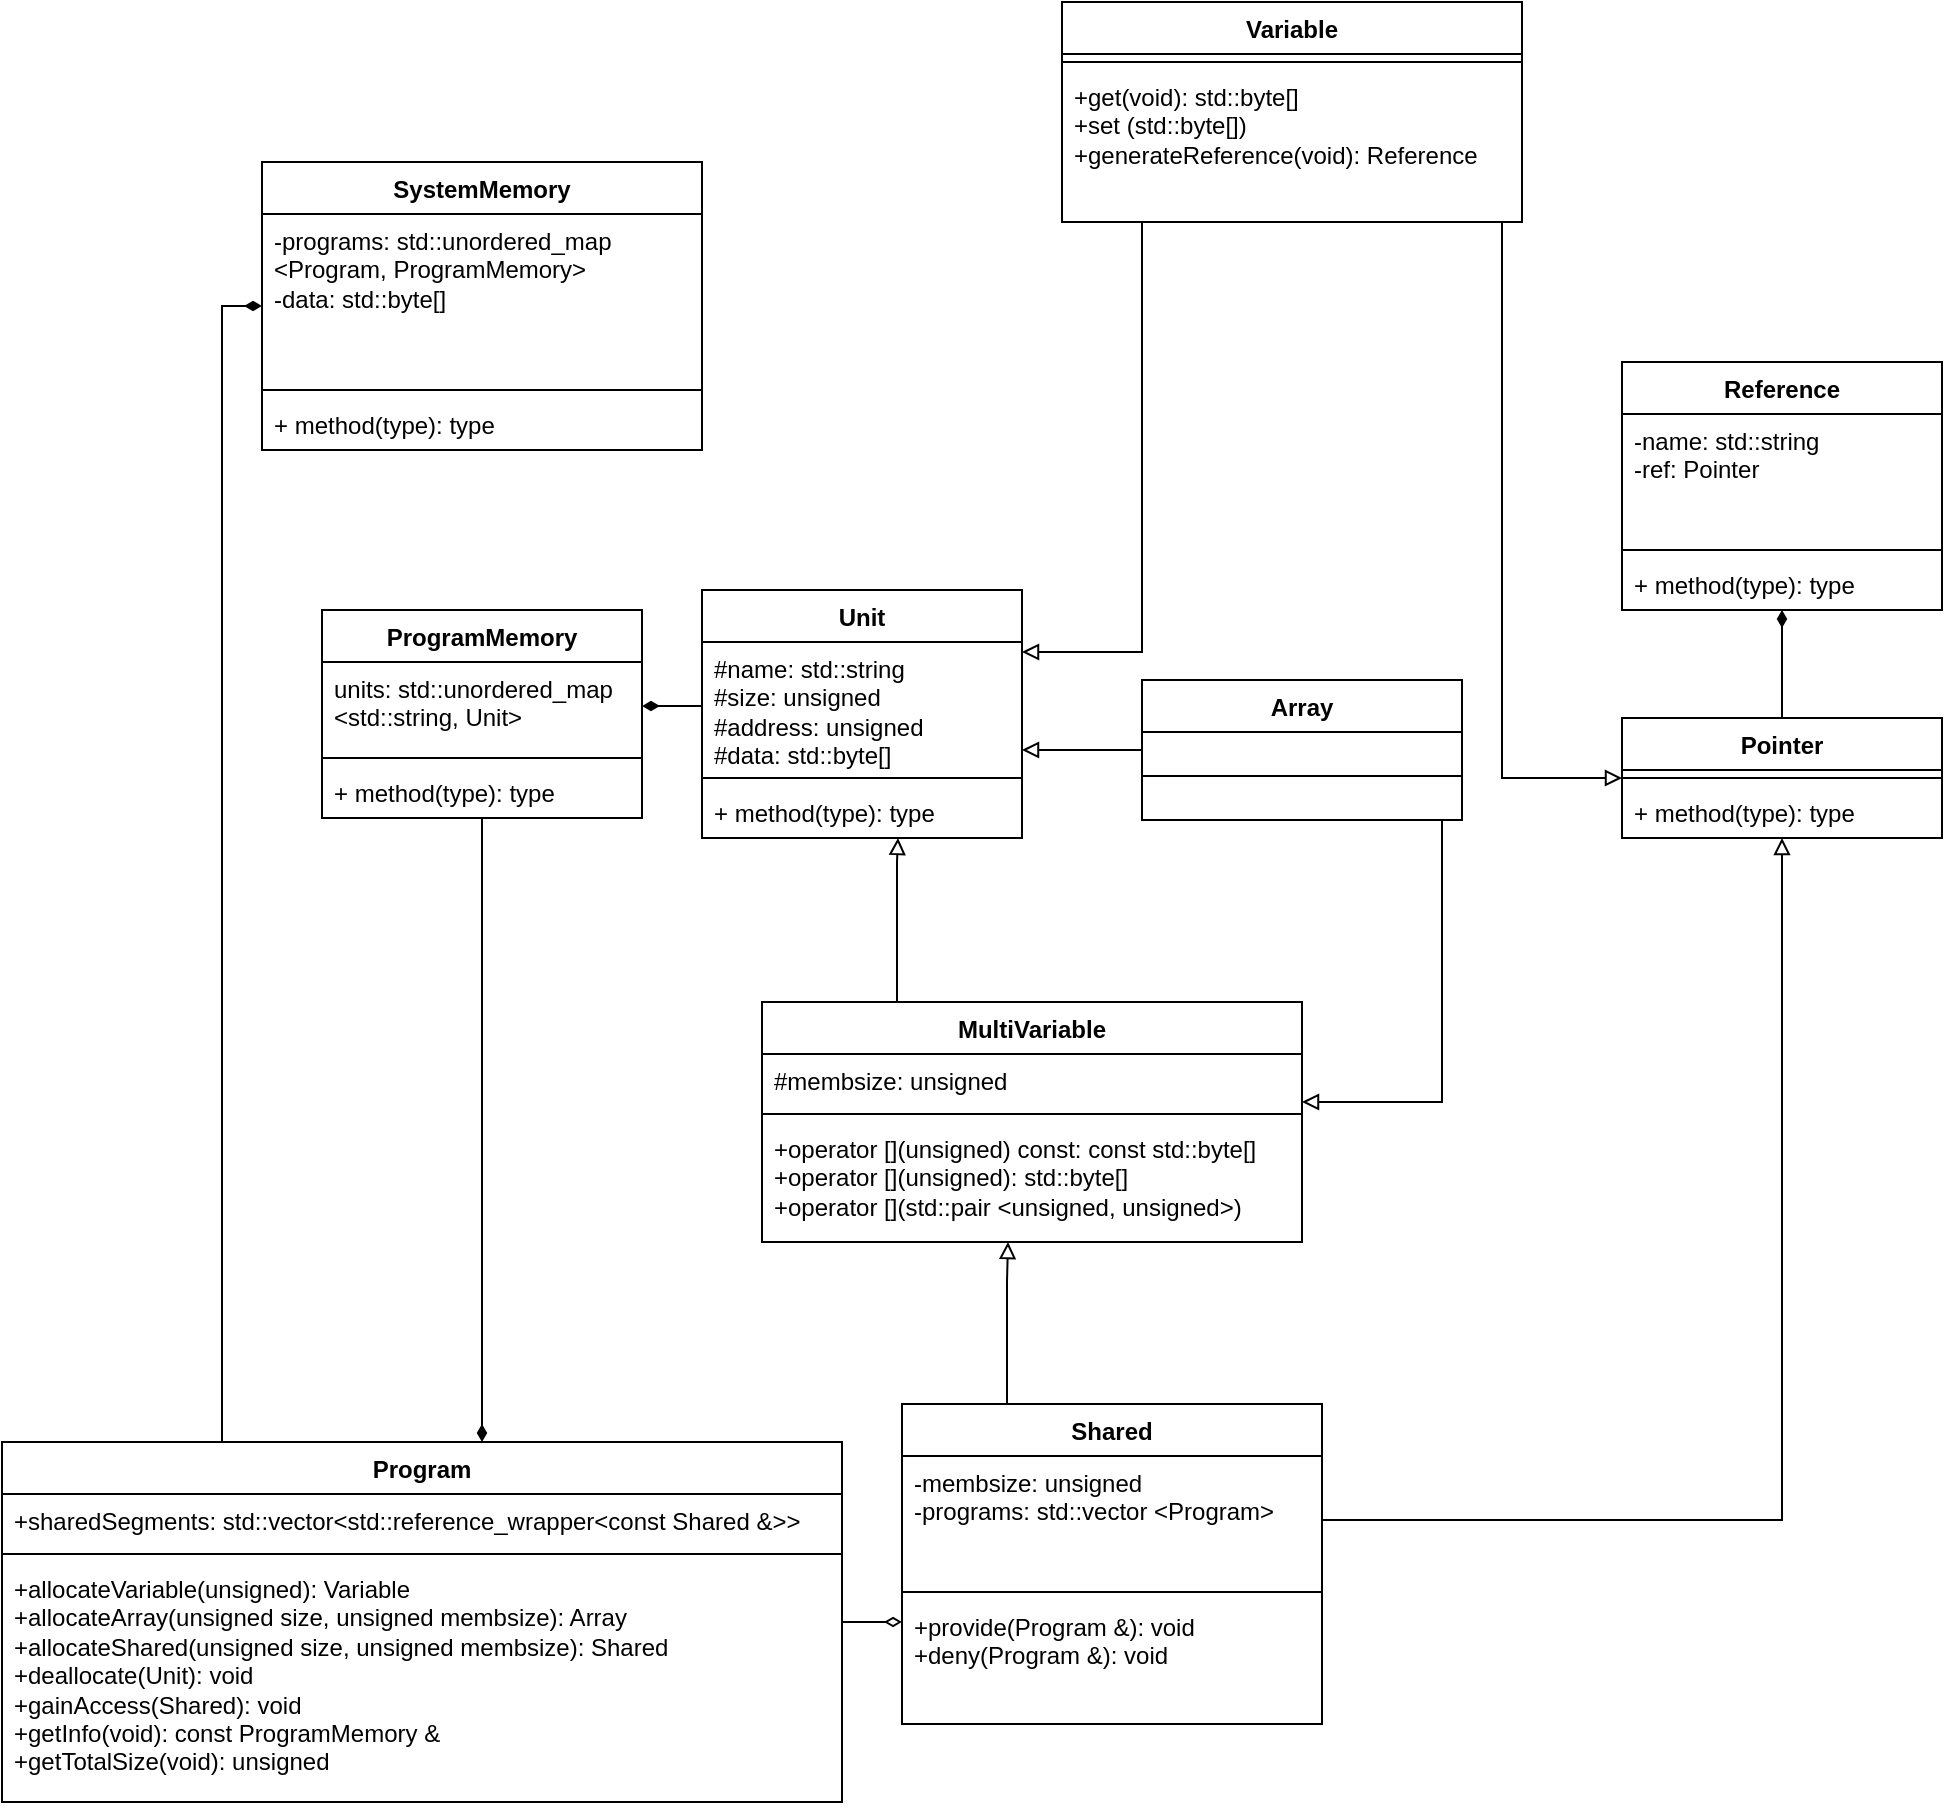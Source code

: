 <mxfile version="28.2.8">
  <diagram name="Страница — 1" id="-YgiOLx6kZ7UFWsBdaSZ">
    <mxGraphModel dx="2430" dy="958" grid="1" gridSize="10" guides="1" tooltips="1" connect="1" arrows="1" fold="1" page="1" pageScale="1" pageWidth="827" pageHeight="1169" math="0" shadow="0">
      <root>
        <mxCell id="0" />
        <mxCell id="1" parent="0" />
        <mxCell id="I0Y2jb6LRC1S1wsyaC4M-1" value="Unit" style="swimlane;fontStyle=1;align=center;verticalAlign=top;childLayout=stackLayout;horizontal=1;startSize=26;horizontalStack=0;resizeParent=1;resizeParentMax=0;resizeLast=0;collapsible=1;marginBottom=0;whiteSpace=wrap;html=1;" parent="1" vertex="1">
          <mxGeometry x="320" y="364" width="160" height="124" as="geometry" />
        </mxCell>
        <mxCell id="I0Y2jb6LRC1S1wsyaC4M-2" value="#name: std::string&lt;br&gt;#size: unsigned&lt;br&gt;#address: unsigned&lt;br&gt;#data: std::byte[]" style="text;strokeColor=none;fillColor=none;align=left;verticalAlign=top;spacingLeft=4;spacingRight=4;overflow=hidden;rotatable=0;points=[[0,0.5],[1,0.5]];portConstraint=eastwest;whiteSpace=wrap;html=1;" parent="I0Y2jb6LRC1S1wsyaC4M-1" vertex="1">
          <mxGeometry y="26" width="160" height="64" as="geometry" />
        </mxCell>
        <mxCell id="I0Y2jb6LRC1S1wsyaC4M-3" value="" style="line;strokeWidth=1;fillColor=none;align=left;verticalAlign=middle;spacingTop=-1;spacingLeft=3;spacingRight=3;rotatable=0;labelPosition=right;points=[];portConstraint=eastwest;strokeColor=inherit;" parent="I0Y2jb6LRC1S1wsyaC4M-1" vertex="1">
          <mxGeometry y="90" width="160" height="8" as="geometry" />
        </mxCell>
        <mxCell id="I0Y2jb6LRC1S1wsyaC4M-4" value="+ method(type): type" style="text;strokeColor=none;fillColor=none;align=left;verticalAlign=top;spacingLeft=4;spacingRight=4;overflow=hidden;rotatable=0;points=[[0,0.5],[1,0.5]];portConstraint=eastwest;whiteSpace=wrap;html=1;" parent="I0Y2jb6LRC1S1wsyaC4M-1" vertex="1">
          <mxGeometry y="98" width="160" height="26" as="geometry" />
        </mxCell>
        <mxCell id="DDpMC8hEeRzYQTYO0www-13" style="edgeStyle=orthogonalEdgeStyle;rounded=0;orthogonalLoop=1;jettySize=auto;html=1;entryX=1;entryY=0.25;entryDx=0;entryDy=0;endArrow=block;endFill=0;" edge="1" parent="1" source="DDpMC8hEeRzYQTYO0www-1" target="I0Y2jb6LRC1S1wsyaC4M-1">
          <mxGeometry relative="1" as="geometry">
            <Array as="points">
              <mxPoint x="540" y="395" />
            </Array>
          </mxGeometry>
        </mxCell>
        <mxCell id="DDpMC8hEeRzYQTYO0www-24" style="edgeStyle=orthogonalEdgeStyle;rounded=0;orthogonalLoop=1;jettySize=auto;html=1;endArrow=block;endFill=0;" edge="1" parent="1" source="DDpMC8hEeRzYQTYO0www-1" target="DDpMC8hEeRzYQTYO0www-20">
          <mxGeometry relative="1" as="geometry">
            <Array as="points">
              <mxPoint x="720" y="458" />
            </Array>
          </mxGeometry>
        </mxCell>
        <mxCell id="DDpMC8hEeRzYQTYO0www-1" value="Variable" style="swimlane;fontStyle=1;align=center;verticalAlign=top;childLayout=stackLayout;horizontal=1;startSize=26;horizontalStack=0;resizeParent=1;resizeParentMax=0;resizeLast=0;collapsible=1;marginBottom=0;whiteSpace=wrap;html=1;" vertex="1" parent="1">
          <mxGeometry x="500" y="70" width="230" height="110" as="geometry" />
        </mxCell>
        <mxCell id="DDpMC8hEeRzYQTYO0www-3" value="" style="line;strokeWidth=1;fillColor=none;align=left;verticalAlign=middle;spacingTop=-1;spacingLeft=3;spacingRight=3;rotatable=0;labelPosition=right;points=[];portConstraint=eastwest;strokeColor=inherit;" vertex="1" parent="DDpMC8hEeRzYQTYO0www-1">
          <mxGeometry y="26" width="230" height="8" as="geometry" />
        </mxCell>
        <mxCell id="DDpMC8hEeRzYQTYO0www-4" value="+get(void): std::byte[]&lt;br&gt;+set (std::byte[])&lt;br&gt;+generateReference(void): Reference" style="text;strokeColor=none;fillColor=none;align=left;verticalAlign=top;spacingLeft=4;spacingRight=4;overflow=hidden;rotatable=0;points=[[0,0.5],[1,0.5]];portConstraint=eastwest;whiteSpace=wrap;html=1;" vertex="1" parent="DDpMC8hEeRzYQTYO0www-1">
          <mxGeometry y="34" width="230" height="76" as="geometry" />
        </mxCell>
        <mxCell id="DDpMC8hEeRzYQTYO0www-5" value="Array" style="swimlane;fontStyle=1;align=center;verticalAlign=top;childLayout=stackLayout;horizontal=1;startSize=26;horizontalStack=0;resizeParent=1;resizeParentMax=0;resizeLast=0;collapsible=1;marginBottom=0;whiteSpace=wrap;html=1;" vertex="1" parent="1">
          <mxGeometry x="540" y="409" width="160" height="70" as="geometry" />
        </mxCell>
        <mxCell id="DDpMC8hEeRzYQTYO0www-7" value="" style="line;strokeWidth=1;fillColor=none;align=left;verticalAlign=middle;spacingTop=-1;spacingLeft=3;spacingRight=3;rotatable=0;labelPosition=right;points=[];portConstraint=eastwest;strokeColor=inherit;" vertex="1" parent="DDpMC8hEeRzYQTYO0www-5">
          <mxGeometry y="26" width="160" height="44" as="geometry" />
        </mxCell>
        <mxCell id="DDpMC8hEeRzYQTYO0www-50" style="edgeStyle=orthogonalEdgeStyle;rounded=0;orthogonalLoop=1;jettySize=auto;html=1;exitX=0.25;exitY=0;exitDx=0;exitDy=0;endArrow=block;endFill=0;" edge="1" parent="1" source="DDpMC8hEeRzYQTYO0www-9" target="DDpMC8hEeRzYQTYO0www-46">
          <mxGeometry relative="1" as="geometry">
            <Array as="points">
              <mxPoint x="473" y="710" />
              <mxPoint x="473" y="710" />
            </Array>
          </mxGeometry>
        </mxCell>
        <mxCell id="DDpMC8hEeRzYQTYO0www-9" value="Shared" style="swimlane;fontStyle=1;align=center;verticalAlign=top;childLayout=stackLayout;horizontal=1;startSize=26;horizontalStack=0;resizeParent=1;resizeParentMax=0;resizeLast=0;collapsible=1;marginBottom=0;whiteSpace=wrap;html=1;" vertex="1" parent="1">
          <mxGeometry x="420" y="771" width="210" height="160" as="geometry" />
        </mxCell>
        <mxCell id="DDpMC8hEeRzYQTYO0www-10" value="-membsize: unsigned&lt;div&gt;-programs: std::vector &amp;lt;Program&amp;gt;&lt;/div&gt;" style="text;strokeColor=none;fillColor=none;align=left;verticalAlign=top;spacingLeft=4;spacingRight=4;overflow=hidden;rotatable=0;points=[[0,0.5],[1,0.5]];portConstraint=eastwest;whiteSpace=wrap;html=1;" vertex="1" parent="DDpMC8hEeRzYQTYO0www-9">
          <mxGeometry y="26" width="210" height="64" as="geometry" />
        </mxCell>
        <mxCell id="DDpMC8hEeRzYQTYO0www-11" value="" style="line;strokeWidth=1;fillColor=none;align=left;verticalAlign=middle;spacingTop=-1;spacingLeft=3;spacingRight=3;rotatable=0;labelPosition=right;points=[];portConstraint=eastwest;strokeColor=inherit;" vertex="1" parent="DDpMC8hEeRzYQTYO0www-9">
          <mxGeometry y="90" width="210" height="8" as="geometry" />
        </mxCell>
        <mxCell id="DDpMC8hEeRzYQTYO0www-12" value="+provide(Program &amp;amp;): void&lt;br&gt;+deny(Program &amp;amp;): void" style="text;strokeColor=none;fillColor=none;align=left;verticalAlign=top;spacingLeft=4;spacingRight=4;overflow=hidden;rotatable=0;points=[[0,0.5],[1,0.5]];portConstraint=eastwest;whiteSpace=wrap;html=1;" vertex="1" parent="DDpMC8hEeRzYQTYO0www-9">
          <mxGeometry y="98" width="210" height="62" as="geometry" />
        </mxCell>
        <mxCell id="DDpMC8hEeRzYQTYO0www-14" style="edgeStyle=orthogonalEdgeStyle;rounded=0;orthogonalLoop=1;jettySize=auto;html=1;endArrow=block;endFill=0;" edge="1" parent="1" source="DDpMC8hEeRzYQTYO0www-5" target="I0Y2jb6LRC1S1wsyaC4M-1">
          <mxGeometry relative="1" as="geometry">
            <mxPoint x="610" y="538" as="sourcePoint" />
            <Array as="points">
              <mxPoint x="540" y="426" />
              <mxPoint x="540" y="426" />
            </Array>
          </mxGeometry>
        </mxCell>
        <mxCell id="DDpMC8hEeRzYQTYO0www-16" value="Reference" style="swimlane;fontStyle=1;align=center;verticalAlign=top;childLayout=stackLayout;horizontal=1;startSize=26;horizontalStack=0;resizeParent=1;resizeParentMax=0;resizeLast=0;collapsible=1;marginBottom=0;whiteSpace=wrap;html=1;" vertex="1" parent="1">
          <mxGeometry x="780" y="250" width="160" height="124" as="geometry" />
        </mxCell>
        <mxCell id="DDpMC8hEeRzYQTYO0www-17" value="-name: std::string&lt;div&gt;-ref: Pointer&lt;/div&gt;" style="text;strokeColor=none;fillColor=none;align=left;verticalAlign=top;spacingLeft=4;spacingRight=4;overflow=hidden;rotatable=0;points=[[0,0.5],[1,0.5]];portConstraint=eastwest;whiteSpace=wrap;html=1;" vertex="1" parent="DDpMC8hEeRzYQTYO0www-16">
          <mxGeometry y="26" width="160" height="64" as="geometry" />
        </mxCell>
        <mxCell id="DDpMC8hEeRzYQTYO0www-18" value="" style="line;strokeWidth=1;fillColor=none;align=left;verticalAlign=middle;spacingTop=-1;spacingLeft=3;spacingRight=3;rotatable=0;labelPosition=right;points=[];portConstraint=eastwest;strokeColor=inherit;" vertex="1" parent="DDpMC8hEeRzYQTYO0www-16">
          <mxGeometry y="90" width="160" height="8" as="geometry" />
        </mxCell>
        <mxCell id="DDpMC8hEeRzYQTYO0www-19" value="+ method(type): type" style="text;strokeColor=none;fillColor=none;align=left;verticalAlign=top;spacingLeft=4;spacingRight=4;overflow=hidden;rotatable=0;points=[[0,0.5],[1,0.5]];portConstraint=eastwest;whiteSpace=wrap;html=1;" vertex="1" parent="DDpMC8hEeRzYQTYO0www-16">
          <mxGeometry y="98" width="160" height="26" as="geometry" />
        </mxCell>
        <mxCell id="DDpMC8hEeRzYQTYO0www-26" style="edgeStyle=orthogonalEdgeStyle;rounded=0;orthogonalLoop=1;jettySize=auto;html=1;endArrow=diamondThin;endFill=1;" edge="1" parent="1" source="DDpMC8hEeRzYQTYO0www-20" target="DDpMC8hEeRzYQTYO0www-16">
          <mxGeometry relative="1" as="geometry">
            <Array as="points" />
          </mxGeometry>
        </mxCell>
        <mxCell id="DDpMC8hEeRzYQTYO0www-20" value="Pointer" style="swimlane;fontStyle=1;align=center;verticalAlign=top;childLayout=stackLayout;horizontal=1;startSize=26;horizontalStack=0;resizeParent=1;resizeParentMax=0;resizeLast=0;collapsible=1;marginBottom=0;whiteSpace=wrap;html=1;" vertex="1" parent="1">
          <mxGeometry x="780" y="428" width="160" height="60" as="geometry" />
        </mxCell>
        <mxCell id="DDpMC8hEeRzYQTYO0www-22" value="" style="line;strokeWidth=1;fillColor=none;align=left;verticalAlign=middle;spacingTop=-1;spacingLeft=3;spacingRight=3;rotatable=0;labelPosition=right;points=[];portConstraint=eastwest;strokeColor=inherit;" vertex="1" parent="DDpMC8hEeRzYQTYO0www-20">
          <mxGeometry y="26" width="160" height="8" as="geometry" />
        </mxCell>
        <mxCell id="DDpMC8hEeRzYQTYO0www-23" value="+ method(type): type" style="text;strokeColor=none;fillColor=none;align=left;verticalAlign=top;spacingLeft=4;spacingRight=4;overflow=hidden;rotatable=0;points=[[0,0.5],[1,0.5]];portConstraint=eastwest;whiteSpace=wrap;html=1;" vertex="1" parent="DDpMC8hEeRzYQTYO0www-20">
          <mxGeometry y="34" width="160" height="26" as="geometry" />
        </mxCell>
        <mxCell id="DDpMC8hEeRzYQTYO0www-25" style="edgeStyle=orthogonalEdgeStyle;rounded=0;orthogonalLoop=1;jettySize=auto;html=1;exitX=1;exitY=0.5;exitDx=0;exitDy=0;endArrow=block;endFill=0;" edge="1" parent="1" source="DDpMC8hEeRzYQTYO0www-10" target="DDpMC8hEeRzYQTYO0www-20">
          <mxGeometry relative="1" as="geometry" />
        </mxCell>
        <mxCell id="DDpMC8hEeRzYQTYO0www-27" value="ProgramMemory" style="swimlane;fontStyle=1;align=center;verticalAlign=top;childLayout=stackLayout;horizontal=1;startSize=26;horizontalStack=0;resizeParent=1;resizeParentMax=0;resizeLast=0;collapsible=1;marginBottom=0;whiteSpace=wrap;html=1;" vertex="1" parent="1">
          <mxGeometry x="130" y="374" width="160" height="104" as="geometry" />
        </mxCell>
        <mxCell id="DDpMC8hEeRzYQTYO0www-28" value="units: std::unordered_map &amp;lt;std::string, Unit&amp;gt;" style="text;strokeColor=none;fillColor=none;align=left;verticalAlign=top;spacingLeft=4;spacingRight=4;overflow=hidden;rotatable=0;points=[[0,0.5],[1,0.5]];portConstraint=eastwest;whiteSpace=wrap;html=1;" vertex="1" parent="DDpMC8hEeRzYQTYO0www-27">
          <mxGeometry y="26" width="160" height="44" as="geometry" />
        </mxCell>
        <mxCell id="DDpMC8hEeRzYQTYO0www-29" value="" style="line;strokeWidth=1;fillColor=none;align=left;verticalAlign=middle;spacingTop=-1;spacingLeft=3;spacingRight=3;rotatable=0;labelPosition=right;points=[];portConstraint=eastwest;strokeColor=inherit;" vertex="1" parent="DDpMC8hEeRzYQTYO0www-27">
          <mxGeometry y="70" width="160" height="8" as="geometry" />
        </mxCell>
        <mxCell id="DDpMC8hEeRzYQTYO0www-30" value="+ method(type): type" style="text;strokeColor=none;fillColor=none;align=left;verticalAlign=top;spacingLeft=4;spacingRight=4;overflow=hidden;rotatable=0;points=[[0,0.5],[1,0.5]];portConstraint=eastwest;whiteSpace=wrap;html=1;" vertex="1" parent="DDpMC8hEeRzYQTYO0www-27">
          <mxGeometry y="78" width="160" height="26" as="geometry" />
        </mxCell>
        <mxCell id="DDpMC8hEeRzYQTYO0www-31" style="edgeStyle=orthogonalEdgeStyle;rounded=0;orthogonalLoop=1;jettySize=auto;html=1;endArrow=diamondThin;endFill=1;entryX=1;entryY=0.5;entryDx=0;entryDy=0;" edge="1" parent="1" source="I0Y2jb6LRC1S1wsyaC4M-2" target="DDpMC8hEeRzYQTYO0www-28">
          <mxGeometry relative="1" as="geometry" />
        </mxCell>
        <mxCell id="DDpMC8hEeRzYQTYO0www-32" value="SystemMemory" style="swimlane;fontStyle=1;align=center;verticalAlign=top;childLayout=stackLayout;horizontal=1;startSize=26;horizontalStack=0;resizeParent=1;resizeParentMax=0;resizeLast=0;collapsible=1;marginBottom=0;whiteSpace=wrap;html=1;" vertex="1" parent="1">
          <mxGeometry x="100" y="150" width="220" height="144" as="geometry" />
        </mxCell>
        <mxCell id="DDpMC8hEeRzYQTYO0www-33" value="-programs: std::unordered_map &amp;lt;Program, ProgramMemory&amp;gt;&lt;br&gt;-data: std::byte[]" style="text;strokeColor=none;fillColor=none;align=left;verticalAlign=top;spacingLeft=4;spacingRight=4;overflow=hidden;rotatable=0;points=[[0,0.5],[1,0.5]];portConstraint=eastwest;whiteSpace=wrap;html=1;" vertex="1" parent="DDpMC8hEeRzYQTYO0www-32">
          <mxGeometry y="26" width="220" height="84" as="geometry" />
        </mxCell>
        <mxCell id="DDpMC8hEeRzYQTYO0www-34" value="" style="line;strokeWidth=1;fillColor=none;align=left;verticalAlign=middle;spacingTop=-1;spacingLeft=3;spacingRight=3;rotatable=0;labelPosition=right;points=[];portConstraint=eastwest;strokeColor=inherit;" vertex="1" parent="DDpMC8hEeRzYQTYO0www-32">
          <mxGeometry y="110" width="220" height="8" as="geometry" />
        </mxCell>
        <mxCell id="DDpMC8hEeRzYQTYO0www-35" value="+ method(type): type" style="text;strokeColor=none;fillColor=none;align=left;verticalAlign=top;spacingLeft=4;spacingRight=4;overflow=hidden;rotatable=0;points=[[0,0.5],[1,0.5]];portConstraint=eastwest;whiteSpace=wrap;html=1;" vertex="1" parent="DDpMC8hEeRzYQTYO0www-32">
          <mxGeometry y="118" width="220" height="26" as="geometry" />
        </mxCell>
        <mxCell id="DDpMC8hEeRzYQTYO0www-42" style="edgeStyle=orthogonalEdgeStyle;rounded=0;orthogonalLoop=1;jettySize=auto;html=1;endArrow=diamondThin;endFill=1;" edge="1" parent="1" source="DDpMC8hEeRzYQTYO0www-27" target="DDpMC8hEeRzYQTYO0www-36">
          <mxGeometry relative="1" as="geometry">
            <Array as="points">
              <mxPoint x="210" y="710" />
              <mxPoint x="210" y="710" />
            </Array>
          </mxGeometry>
        </mxCell>
        <mxCell id="DDpMC8hEeRzYQTYO0www-43" style="edgeStyle=orthogonalEdgeStyle;rounded=0;orthogonalLoop=1;jettySize=auto;html=1;endArrow=diamondThin;endFill=1;" edge="1" parent="1" source="DDpMC8hEeRzYQTYO0www-36" target="DDpMC8hEeRzYQTYO0www-32">
          <mxGeometry relative="1" as="geometry">
            <Array as="points">
              <mxPoint x="80" y="810" />
              <mxPoint x="80" y="222" />
            </Array>
          </mxGeometry>
        </mxCell>
        <mxCell id="DDpMC8hEeRzYQTYO0www-45" style="edgeStyle=orthogonalEdgeStyle;rounded=0;orthogonalLoop=1;jettySize=auto;html=1;endArrow=diamondThin;endFill=0;" edge="1" parent="1" source="DDpMC8hEeRzYQTYO0www-36" target="DDpMC8hEeRzYQTYO0www-9">
          <mxGeometry relative="1" as="geometry">
            <Array as="points">
              <mxPoint x="380" y="851" />
              <mxPoint x="380" y="851" />
            </Array>
          </mxGeometry>
        </mxCell>
        <mxCell id="DDpMC8hEeRzYQTYO0www-36" value="Program" style="swimlane;fontStyle=1;align=center;verticalAlign=top;childLayout=stackLayout;horizontal=1;startSize=26;horizontalStack=0;resizeParent=1;resizeParentMax=0;resizeLast=0;collapsible=1;marginBottom=0;whiteSpace=wrap;html=1;" vertex="1" parent="1">
          <mxGeometry x="-30" y="790" width="420" height="180" as="geometry" />
        </mxCell>
        <mxCell id="DDpMC8hEeRzYQTYO0www-37" value="+sharedSegments: std::vector&amp;lt;std::reference_wrapper&amp;lt;const Shared &amp;amp;&amp;gt;&amp;gt;" style="text;strokeColor=none;fillColor=none;align=left;verticalAlign=top;spacingLeft=4;spacingRight=4;overflow=hidden;rotatable=0;points=[[0,0.5],[1,0.5]];portConstraint=eastwest;whiteSpace=wrap;html=1;" vertex="1" parent="DDpMC8hEeRzYQTYO0www-36">
          <mxGeometry y="26" width="420" height="26" as="geometry" />
        </mxCell>
        <mxCell id="DDpMC8hEeRzYQTYO0www-38" value="" style="line;strokeWidth=1;fillColor=none;align=left;verticalAlign=middle;spacingTop=-1;spacingLeft=3;spacingRight=3;rotatable=0;labelPosition=right;points=[];portConstraint=eastwest;strokeColor=inherit;" vertex="1" parent="DDpMC8hEeRzYQTYO0www-36">
          <mxGeometry y="52" width="420" height="8" as="geometry" />
        </mxCell>
        <mxCell id="DDpMC8hEeRzYQTYO0www-39" value="+allocateVariable(unsigned): Variable&lt;br&gt;+allocateArray(unsigned size, unsigned membsize): Array&lt;br&gt;+allocateShared(unsigned size, unsigned membsize): Shared&lt;br&gt;+deallocate(Unit): void&lt;br&gt;+gainAccess(Shared): void&lt;br&gt;+getInfo(void): const ProgramMemory &amp;amp;&lt;br&gt;+getTotalSize(void): unsigned" style="text;strokeColor=none;fillColor=none;align=left;verticalAlign=top;spacingLeft=4;spacingRight=4;overflow=hidden;rotatable=0;points=[[0,0.5],[1,0.5]];portConstraint=eastwest;whiteSpace=wrap;html=1;" vertex="1" parent="DDpMC8hEeRzYQTYO0www-36">
          <mxGeometry y="60" width="420" height="120" as="geometry" />
        </mxCell>
        <mxCell id="DDpMC8hEeRzYQTYO0www-51" style="edgeStyle=orthogonalEdgeStyle;rounded=0;orthogonalLoop=1;jettySize=auto;html=1;endArrow=block;endFill=0;" edge="1" parent="1" source="DDpMC8hEeRzYQTYO0www-5" target="DDpMC8hEeRzYQTYO0www-46">
          <mxGeometry relative="1" as="geometry">
            <Array as="points">
              <mxPoint x="690" y="620" />
            </Array>
          </mxGeometry>
        </mxCell>
        <mxCell id="DDpMC8hEeRzYQTYO0www-52" style="edgeStyle=orthogonalEdgeStyle;rounded=0;orthogonalLoop=1;jettySize=auto;html=1;exitX=0.25;exitY=0;exitDx=0;exitDy=0;endArrow=block;endFill=0;" edge="1" parent="1" source="DDpMC8hEeRzYQTYO0www-46" target="I0Y2jb6LRC1S1wsyaC4M-1">
          <mxGeometry relative="1" as="geometry">
            <Array as="points">
              <mxPoint x="418" y="500" />
              <mxPoint x="418" y="500" />
            </Array>
          </mxGeometry>
        </mxCell>
        <mxCell id="DDpMC8hEeRzYQTYO0www-46" value="MultiVariable" style="swimlane;fontStyle=1;align=center;verticalAlign=top;childLayout=stackLayout;horizontal=1;startSize=26;horizontalStack=0;resizeParent=1;resizeParentMax=0;resizeLast=0;collapsible=1;marginBottom=0;whiteSpace=wrap;html=1;" vertex="1" parent="1">
          <mxGeometry x="350" y="570" width="270" height="120" as="geometry" />
        </mxCell>
        <mxCell id="DDpMC8hEeRzYQTYO0www-47" value="#membsize: unsigned" style="text;strokeColor=none;fillColor=none;align=left;verticalAlign=top;spacingLeft=4;spacingRight=4;overflow=hidden;rotatable=0;points=[[0,0.5],[1,0.5]];portConstraint=eastwest;whiteSpace=wrap;html=1;" vertex="1" parent="DDpMC8hEeRzYQTYO0www-46">
          <mxGeometry y="26" width="270" height="26" as="geometry" />
        </mxCell>
        <mxCell id="DDpMC8hEeRzYQTYO0www-48" value="" style="line;strokeWidth=1;fillColor=none;align=left;verticalAlign=middle;spacingTop=-1;spacingLeft=3;spacingRight=3;rotatable=0;labelPosition=right;points=[];portConstraint=eastwest;strokeColor=inherit;" vertex="1" parent="DDpMC8hEeRzYQTYO0www-46">
          <mxGeometry y="52" width="270" height="8" as="geometry" />
        </mxCell>
        <mxCell id="DDpMC8hEeRzYQTYO0www-49" value="+operator [](unsigned) const: const std::byte[]&lt;br&gt;+operator [](unsigned): std::byte[]&lt;br&gt;&lt;div&gt;+operator [](std::pair &amp;lt;unsigned, unsigned&amp;gt;)&lt;br&gt;&lt;/div&gt;" style="text;strokeColor=none;fillColor=none;align=left;verticalAlign=top;spacingLeft=4;spacingRight=4;overflow=hidden;rotatable=0;points=[[0,0.5],[1,0.5]];portConstraint=eastwest;whiteSpace=wrap;html=1;" vertex="1" parent="DDpMC8hEeRzYQTYO0www-46">
          <mxGeometry y="60" width="270" height="60" as="geometry" />
        </mxCell>
      </root>
    </mxGraphModel>
  </diagram>
</mxfile>
